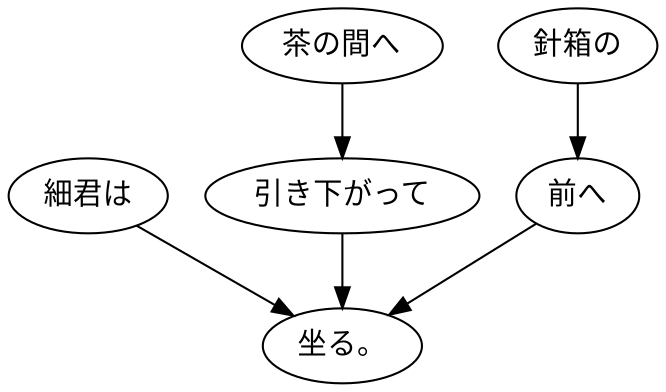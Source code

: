 digraph graph2960 {
	node0 [label="細君は"];
	node1 [label="茶の間へ"];
	node2 [label="引き下がって"];
	node3 [label="針箱の"];
	node4 [label="前へ"];
	node5 [label="坐る。"];
	node0 -> node5;
	node1 -> node2;
	node2 -> node5;
	node3 -> node4;
	node4 -> node5;
}
